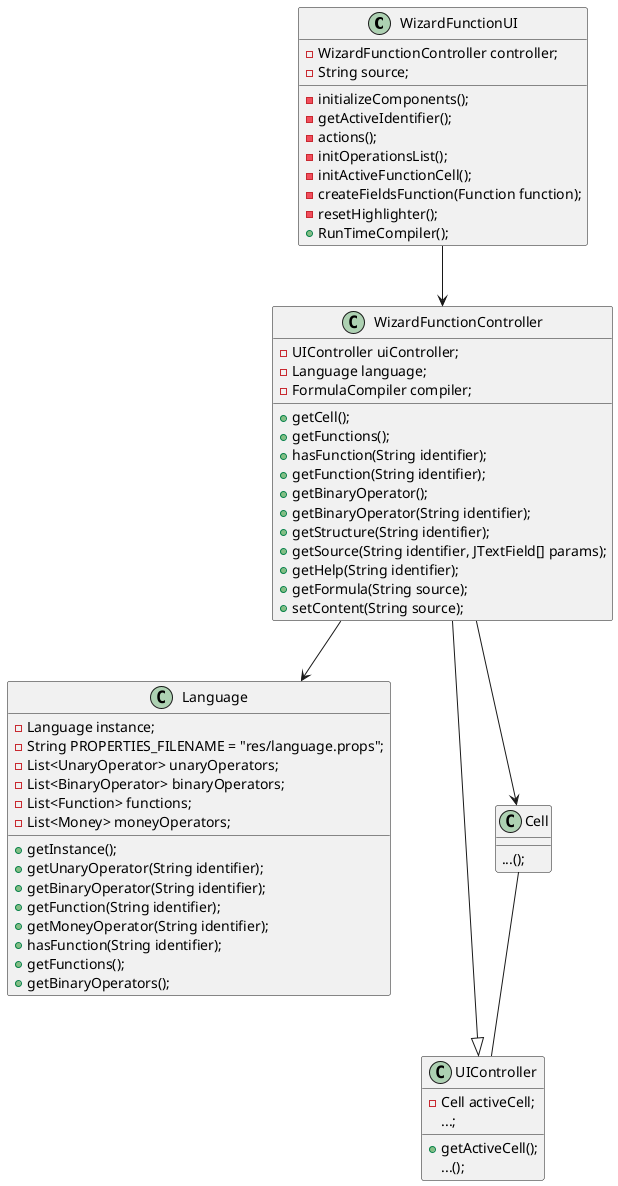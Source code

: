 @startuml lang04.02_design_part2.png

  class WizardFunctionUI {
    -WizardFunctionController controller;
    -String source;
    -initializeComponents();
    -getActiveIdentifier();
    -actions();
    -initOperationsList();
    -initActiveFunctionCell();
    -createFieldsFunction(Function function);
    -resetHighlighter();
    +RunTimeCompiler();
  }

  class WizardFunctionController {
    -UIController uiController;
    -Language language;
    -FormulaCompiler compiler;
    +getCell();
    +getFunctions();
    +hasFunction(String identifier);
    +getFunction(String identifier);
    +getBinaryOperator();
    +getBinaryOperator(String identifier);
    +getStructure(String identifier);
    +getSource(String identifier, JTextField[] params);
    +getHelp(String identifier);
    +getFormula(String source);
    +setContent(String source);
  }

  class Language {
    -Language instance;
    -String PROPERTIES_FILENAME = "res/language.props";
    -List<UnaryOperator> unaryOperators;
    -List<BinaryOperator> binaryOperators;
    -List<Function> functions;
    -List<Money> moneyOperators;
    +getInstance();
    +getUnaryOperator(String identifier);
    +getBinaryOperator(String identifier);
    +getFunction(String identifier);
    +getMoneyOperator(String identifier);
    +hasFunction(String identifier);
    +getFunctions();
    +getBinaryOperators();
  }

  class UIController {
    -Cell activeCell;
    ...;
    +getActiveCell();
    ...();
  }

  class Cell {
    ...();
  }

    WizardFunctionUI --> WizardFunctionController
    WizardFunctionController --> Language
    WizardFunctionController --|> UIController
    WizardFunctionController --> Cell
    Cell -- UIController
@enduml
